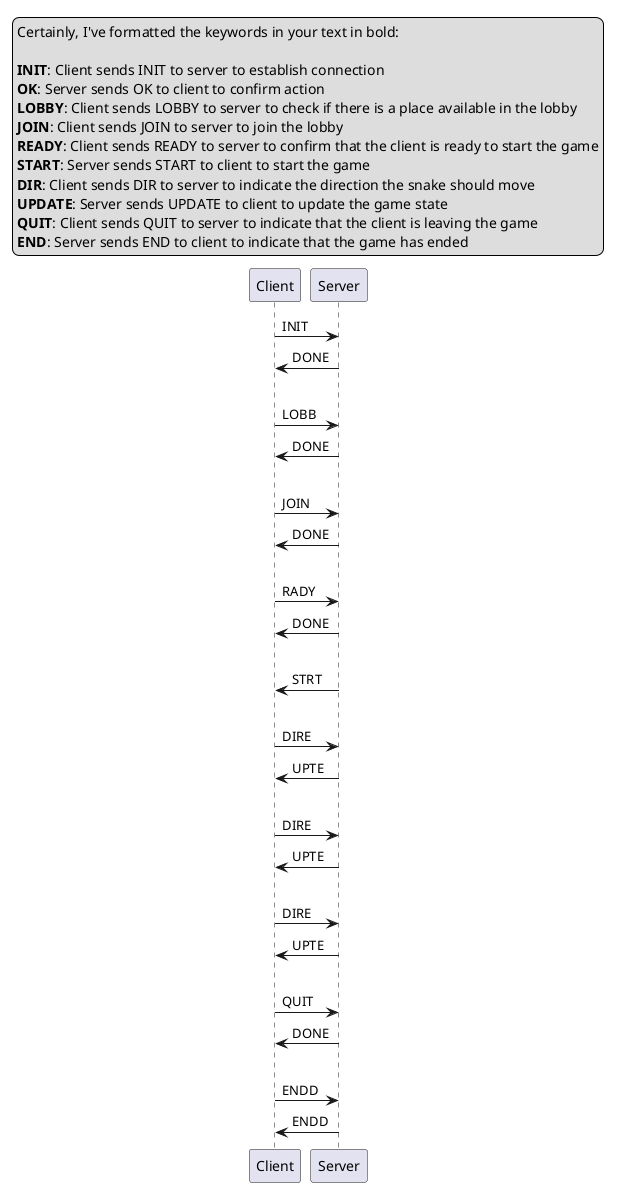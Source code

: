 
@startuml Loop of Legends: The Multi-Snake Challenge

legend top
Certainly, I've formatted the keywords in your text in bold:

**INIT**: Client sends INIT to server to establish connection
**OK**: Server sends OK to client to confirm action
**LOBBY**: Client sends LOBBY to server to check if there is a place available in the lobby
**JOIN**: Client sends JOIN to server to join the lobby
**READY**: Client sends READY to server to confirm that the client is ready to start the game
**START**: Server sends START to client to start the game
**DIR**: Client sends DIR to server to indicate the direction the snake should move
**UPDATE**: Server sends UPDATE to client to update the game state
**QUIT**: Client sends QUIT to server to indicate that the client is leaving the game
**END**: Server sends END to client to indicate that the game has ended
endlegend

Client -> Server :INIT
Server -> Client :DONE
|||
Client -> Server :LOBB
Server -> Client :DONE
|||
Client -> Server :JOIN
Server -> Client :DONE
|||
Client -> Server :RADY
Server -> Client :DONE
|||
Server -> Client :STRT
|||
Client -> Server :DIRE
Server -> Client :UPTE
|||
Client -> Server :DIRE
Server -> Client :UPTE
|||
Client -> Server :DIRE
Server -> Client :UPTE
|||
Client -> Server :QUIT
Server -> Client :DONE
|||
Client -> Server :ENDD
Server -> Client :ENDD
@enduml
```